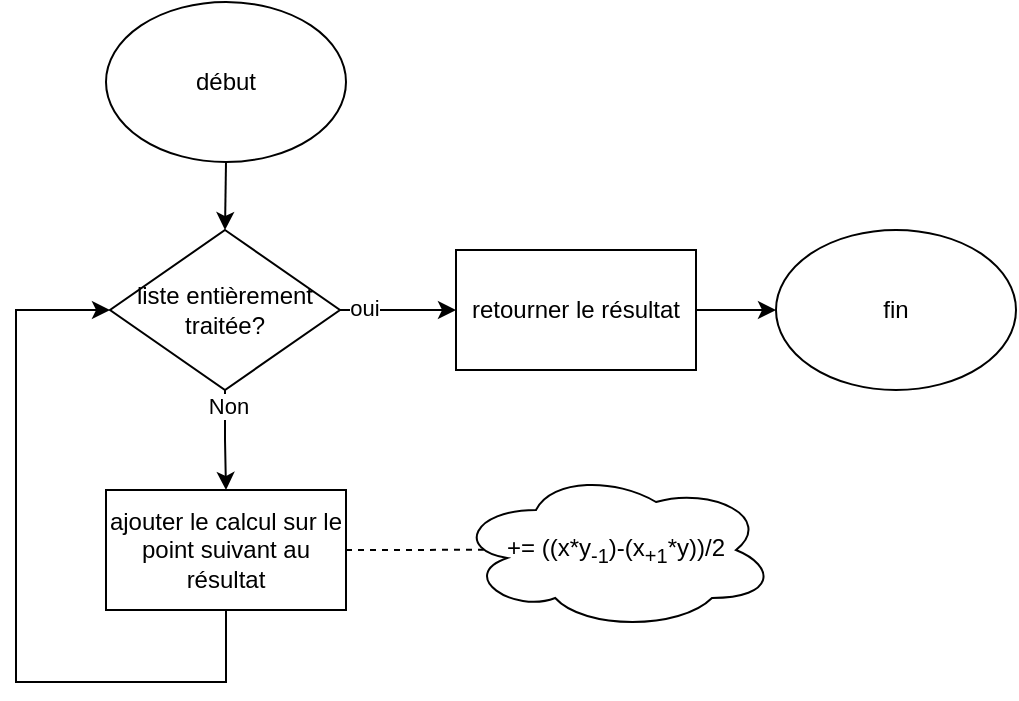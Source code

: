 <mxfile version="24.4.0" type="device">
  <diagram name="Page-1" id="8QMIfXeSfWOVVvD7jy9T">
    <mxGraphModel dx="2074" dy="1399" grid="1" gridSize="10" guides="1" tooltips="1" connect="1" arrows="1" fold="1" page="1" pageScale="1" pageWidth="1169" pageHeight="827" math="0" shadow="0">
      <root>
        <mxCell id="0" />
        <mxCell id="1" parent="0" />
        <mxCell id="OL8X5_Lhm7_GcHFO9JmR-1" value="début" style="ellipse;whiteSpace=wrap;html=1;" parent="1" vertex="1">
          <mxGeometry x="525" y="100" width="120" height="80" as="geometry" />
        </mxCell>
        <mxCell id="OL8X5_Lhm7_GcHFO9JmR-7" style="edgeStyle=orthogonalEdgeStyle;rounded=0;orthogonalLoop=1;jettySize=auto;html=1;exitX=0.5;exitY=1;exitDx=0;exitDy=0;entryX=0.5;entryY=0;entryDx=0;entryDy=0;" parent="1" target="OL8X5_Lhm7_GcHFO9JmR-10" edge="1">
          <mxGeometry relative="1" as="geometry">
            <mxPoint x="585" y="180" as="sourcePoint" />
            <mxPoint x="585" y="210" as="targetPoint" />
          </mxGeometry>
        </mxCell>
        <mxCell id="OL8X5_Lhm7_GcHFO9JmR-12" style="edgeStyle=orthogonalEdgeStyle;rounded=0;orthogonalLoop=1;jettySize=auto;html=1;" parent="1" source="OL8X5_Lhm7_GcHFO9JmR-10" target="OL8X5_Lhm7_GcHFO9JmR-11" edge="1">
          <mxGeometry relative="1" as="geometry" />
        </mxCell>
        <mxCell id="OL8X5_Lhm7_GcHFO9JmR-13" value="Non" style="edgeLabel;html=1;align=center;verticalAlign=middle;resizable=0;points=[];" parent="OL8X5_Lhm7_GcHFO9JmR-12" vertex="1" connectable="0">
          <mxGeometry x="-0.689" y="1" relative="1" as="geometry">
            <mxPoint as="offset" />
          </mxGeometry>
        </mxCell>
        <mxCell id="OL8X5_Lhm7_GcHFO9JmR-21" style="edgeStyle=orthogonalEdgeStyle;rounded=0;orthogonalLoop=1;jettySize=auto;html=1;entryX=0;entryY=0.5;entryDx=0;entryDy=0;" parent="1" source="OL8X5_Lhm7_GcHFO9JmR-10" target="OL8X5_Lhm7_GcHFO9JmR-20" edge="1">
          <mxGeometry relative="1" as="geometry" />
        </mxCell>
        <mxCell id="OL8X5_Lhm7_GcHFO9JmR-22" value="oui" style="edgeLabel;html=1;align=center;verticalAlign=middle;resizable=0;points=[];" parent="OL8X5_Lhm7_GcHFO9JmR-21" vertex="1" connectable="0">
          <mxGeometry x="-0.599" y="1" relative="1" as="geometry">
            <mxPoint as="offset" />
          </mxGeometry>
        </mxCell>
        <mxCell id="OL8X5_Lhm7_GcHFO9JmR-10" value="liste entièrement traitée?" style="rhombus;whiteSpace=wrap;html=1;" parent="1" vertex="1">
          <mxGeometry x="527" y="214" width="115" height="80" as="geometry" />
        </mxCell>
        <mxCell id="OL8X5_Lhm7_GcHFO9JmR-11" value="ajouter le calcul sur le point suivant au résultat" style="rounded=0;whiteSpace=wrap;html=1;" parent="1" vertex="1">
          <mxGeometry x="525" y="344" width="120" height="60" as="geometry" />
        </mxCell>
        <mxCell id="OL8X5_Lhm7_GcHFO9JmR-15" value="+= ((x*y&lt;sub&gt;-1&lt;/sub&gt;)-(x&lt;sub&gt;+1&lt;/sub&gt;*y))/2" style="ellipse;shape=cloud;whiteSpace=wrap;html=1;" parent="1" vertex="1">
          <mxGeometry x="700" y="334" width="160" height="80" as="geometry" />
        </mxCell>
        <mxCell id="OL8X5_Lhm7_GcHFO9JmR-16" style="edgeStyle=orthogonalEdgeStyle;rounded=0;orthogonalLoop=1;jettySize=auto;html=1;exitX=1;exitY=0.5;exitDx=0;exitDy=0;entryX=0.087;entryY=0.498;entryDx=0;entryDy=0;entryPerimeter=0;endArrow=none;endFill=0;dashed=1;" parent="1" source="OL8X5_Lhm7_GcHFO9JmR-11" target="OL8X5_Lhm7_GcHFO9JmR-15" edge="1">
          <mxGeometry relative="1" as="geometry" />
        </mxCell>
        <mxCell id="OL8X5_Lhm7_GcHFO9JmR-19" value="" style="endArrow=classic;html=1;rounded=0;entryX=0;entryY=0.5;entryDx=0;entryDy=0;exitX=0.5;exitY=1;exitDx=0;exitDy=0;" parent="1" source="OL8X5_Lhm7_GcHFO9JmR-11" target="OL8X5_Lhm7_GcHFO9JmR-10" edge="1">
          <mxGeometry width="50" height="50" relative="1" as="geometry">
            <mxPoint x="590" y="330" as="sourcePoint" />
            <mxPoint x="640" y="280" as="targetPoint" />
            <Array as="points">
              <mxPoint x="585" y="440" />
              <mxPoint x="480" y="440" />
              <mxPoint x="480" y="254" />
            </Array>
          </mxGeometry>
        </mxCell>
        <mxCell id="m5G2WQtokJqIElg-wCpU-2" style="edgeStyle=orthogonalEdgeStyle;rounded=0;orthogonalLoop=1;jettySize=auto;html=1;exitX=1;exitY=0.5;exitDx=0;exitDy=0;entryX=0;entryY=0.5;entryDx=0;entryDy=0;" parent="1" source="OL8X5_Lhm7_GcHFO9JmR-20" target="m5G2WQtokJqIElg-wCpU-1" edge="1">
          <mxGeometry relative="1" as="geometry" />
        </mxCell>
        <mxCell id="OL8X5_Lhm7_GcHFO9JmR-20" value="retourner le résultat" style="rounded=0;whiteSpace=wrap;html=1;" parent="1" vertex="1">
          <mxGeometry x="700" y="224" width="120" height="60" as="geometry" />
        </mxCell>
        <mxCell id="m5G2WQtokJqIElg-wCpU-1" value="fin" style="ellipse;whiteSpace=wrap;html=1;" parent="1" vertex="1">
          <mxGeometry x="860" y="214" width="120" height="80" as="geometry" />
        </mxCell>
      </root>
    </mxGraphModel>
  </diagram>
</mxfile>
